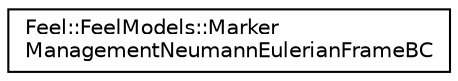 digraph "Graphical Class Hierarchy"
{
 // LATEX_PDF_SIZE
  edge [fontname="Helvetica",fontsize="10",labelfontname="Helvetica",labelfontsize="10"];
  node [fontname="Helvetica",fontsize="10",shape=record];
  rankdir="LR";
  Node0 [label="Feel::FeelModels::Marker\lManagementNeumannEulerianFrameBC",height=0.2,width=0.4,color="black", fillcolor="white", style="filled",URL="$classFeel_1_1FeelModels_1_1MarkerManagementNeumannEulerianFrameBC.html",tooltip=" "];
}

